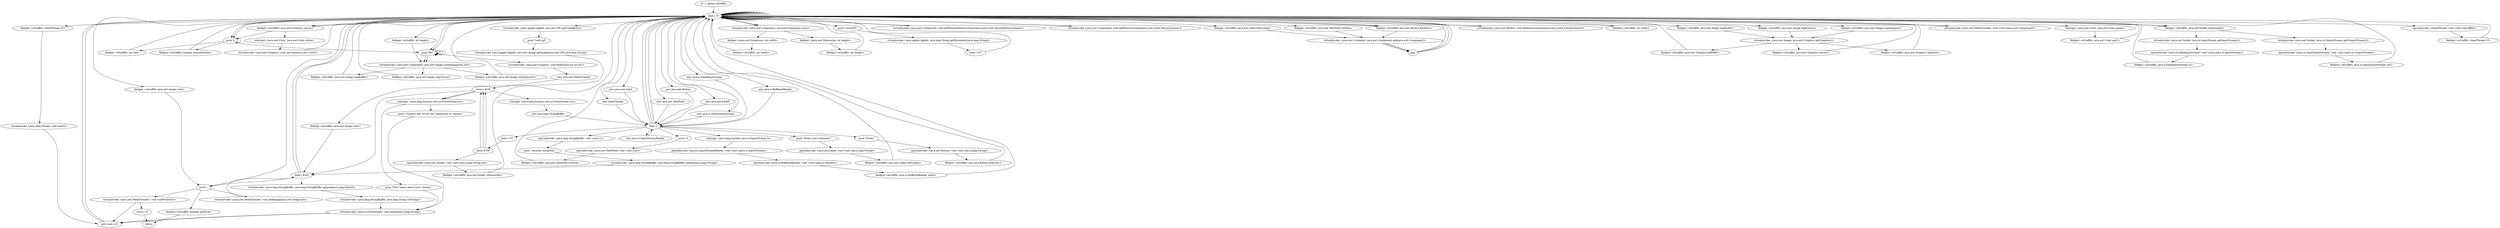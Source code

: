 digraph "" {
    "r0 := @this: eGraffiti"
    "load.r r0"
    "r0 := @this: eGraffiti"->"load.r r0";
    "push 0"
    "load.r r0"->"push 0";
    "fieldput <eGraffiti: int tool>"
    "push 0"->"fieldput <eGraffiti: int tool>";
    "fieldput <eGraffiti: int tool>"->"load.r r0";
    "load.r r0"->"push 0";
    "fieldput <eGraffiti: boolean mouseDownn>"
    "push 0"->"fieldput <eGraffiti: boolean mouseDownn>";
    "fieldput <eGraffiti: boolean mouseDownn>"->"load.r r0";
    "load.r r0"->"load.r r0";
    "virtualinvoke <java.awt.Component: java.awt.Dimension size()>"
    "load.r r0"->"virtualinvoke <java.awt.Component: java.awt.Dimension size()>";
    "fieldget <java.awt.Dimension: int height>"
    "virtualinvoke <java.awt.Component: java.awt.Dimension size()>"->"fieldget <java.awt.Dimension: int height>";
    "fieldput <eGraffiti: int height>"
    "fieldget <java.awt.Dimension: int height>"->"fieldput <eGraffiti: int height>";
    "fieldput <eGraffiti: int height>"->"load.r r0";
    "load.r r0"->"load.r r0";
    "load.r r0"->"virtualinvoke <java.awt.Component: java.awt.Dimension size()>";
    "fieldget <java.awt.Dimension: int width>"
    "virtualinvoke <java.awt.Component: java.awt.Dimension size()>"->"fieldget <java.awt.Dimension: int width>";
    "fieldput <eGraffiti: int width>"
    "fieldget <java.awt.Dimension: int width>"->"fieldput <eGraffiti: int width>";
    "fieldput <eGraffiti: int width>"->"load.r r0";
    "push \"serverIP\""
    "load.r r0"->"push \"serverIP\"";
    "virtualinvoke <java.applet.Applet: java.lang.String getParameter(java.lang.String)>"
    "push \"serverIP\""->"virtualinvoke <java.applet.Applet: java.lang.String getParameter(java.lang.String)>";
    "store.r r57"
    "virtualinvoke <java.applet.Applet: java.lang.String getParameter(java.lang.String)>"->"store.r r57";
    "store.r r57"->"load.r r0";
    "load.r r0"->"load.r r0";
    "virtualinvoke <java.awt.Component: void addMouseMotionListener(java.awt.event.MouseMotionListener)>"
    "load.r r0"->"virtualinvoke <java.awt.Component: void addMouseMotionListener(java.awt.event.MouseMotionListener)>";
    "virtualinvoke <java.awt.Component: void addMouseMotionListener(java.awt.event.MouseMotionListener)>"->"load.r r0";
    "load.r r0"->"load.r r0";
    "virtualinvoke <java.awt.Component: void addMouseListener(java.awt.event.MouseListener)>"
    "load.r r0"->"virtualinvoke <java.awt.Component: void addMouseListener(java.awt.event.MouseListener)>";
    "virtualinvoke <java.awt.Component: void addMouseListener(java.awt.event.MouseListener)>"->"load.r r0";
    "new java.awt.Label"
    "load.r r0"->"new java.awt.Label";
    "dup1.r"
    "new java.awt.Label"->"dup1.r";
    "push \"Enter your nickname:\""
    "dup1.r"->"push \"Enter your nickname:\"";
    "specialinvoke <java.awt.Label: void <init>(java.lang.String)>"
    "push \"Enter your nickname:\""->"specialinvoke <java.awt.Label: void <init>(java.lang.String)>";
    "fieldput <eGraffiti: java.awt.Label lblPrompt>"
    "specialinvoke <java.awt.Label: void <init>(java.lang.String)>"->"fieldput <eGraffiti: java.awt.Label lblPrompt>";
    "fieldput <eGraffiti: java.awt.Label lblPrompt>"->"load.r r0";
    "load.r r0"->"load.r r0";
    "fieldget <eGraffiti: java.awt.Label lblPrompt>"
    "load.r r0"->"fieldget <eGraffiti: java.awt.Label lblPrompt>";
    "virtualinvoke <java.awt.Container: java.awt.Component add(java.awt.Component)>"
    "fieldget <eGraffiti: java.awt.Label lblPrompt>"->"virtualinvoke <java.awt.Container: java.awt.Component add(java.awt.Component)>";
    "pop"
    "virtualinvoke <java.awt.Container: java.awt.Component add(java.awt.Component)>"->"pop";
    "pop"->"load.r r0";
    "new java.awt.TextField"
    "load.r r0"->"new java.awt.TextField";
    "new java.awt.TextField"->"dup1.r";
    "push 15"
    "dup1.r"->"push 15";
    "specialinvoke <java.awt.TextField: void <init>(int)>"
    "push 15"->"specialinvoke <java.awt.TextField: void <init>(int)>";
    "fieldput <eGraffiti: java.awt.TextField txtNick>"
    "specialinvoke <java.awt.TextField: void <init>(int)>"->"fieldput <eGraffiti: java.awt.TextField txtNick>";
    "fieldput <eGraffiti: java.awt.TextField txtNick>"->"load.r r0";
    "load.r r0"->"load.r r0";
    "fieldget <eGraffiti: java.awt.TextField txtNick>"
    "load.r r0"->"fieldget <eGraffiti: java.awt.TextField txtNick>";
    "fieldget <eGraffiti: java.awt.TextField txtNick>"->"virtualinvoke <java.awt.Container: java.awt.Component add(java.awt.Component)>";
    "virtualinvoke <java.awt.Container: java.awt.Component add(java.awt.Component)>"->"pop";
    "pop"->"load.r r0";
    "new java.awt.Button"
    "load.r r0"->"new java.awt.Button";
    "new java.awt.Button"->"dup1.r";
    "push \"Enter\""
    "dup1.r"->"push \"Enter\"";
    "specialinvoke <java.awt.Button: void <init>(java.lang.String)>"
    "push \"Enter\""->"specialinvoke <java.awt.Button: void <init>(java.lang.String)>";
    "fieldput <eGraffiti: java.awt.Button btnEnter>"
    "specialinvoke <java.awt.Button: void <init>(java.lang.String)>"->"fieldput <eGraffiti: java.awt.Button btnEnter>";
    "fieldput <eGraffiti: java.awt.Button btnEnter>"->"load.r r0";
    "load.r r0"->"load.r r0";
    "fieldget <eGraffiti: java.awt.Button btnEnter>"
    "load.r r0"->"fieldget <eGraffiti: java.awt.Button btnEnter>";
    "fieldget <eGraffiti: java.awt.Button btnEnter>"->"virtualinvoke <java.awt.Container: java.awt.Component add(java.awt.Component)>";
    "virtualinvoke <java.awt.Container: java.awt.Component add(java.awt.Component)>"->"pop";
    "pop"->"load.r r0";
    "load.r r0"->"fieldget <eGraffiti: java.awt.Button btnEnter>";
    "fieldget <eGraffiti: java.awt.Button btnEnter>"->"load.r r0";
    "virtualinvoke <java.awt.Button: void addActionListener(java.awt.event.ActionListener)>"
    "load.r r0"->"virtualinvoke <java.awt.Button: void addActionListener(java.awt.event.ActionListener)>";
    "virtualinvoke <java.awt.Button: void addActionListener(java.awt.event.ActionListener)>"->"load.r r0";
    "load.r r0"->"load.r r0";
    "load.r r0"->"load.r r0";
    "fieldget <eGraffiti: int width>"
    "load.r r0"->"fieldget <eGraffiti: int width>";
    "fieldget <eGraffiti: int width>"->"load.r r0";
    "fieldget <eGraffiti: int height>"
    "load.r r0"->"fieldget <eGraffiti: int height>";
    "virtualinvoke <java.awt.Component: java.awt.Image createImage(int,int)>"
    "fieldget <eGraffiti: int height>"->"virtualinvoke <java.awt.Component: java.awt.Image createImage(int,int)>";
    "fieldput <eGraffiti: java.awt.Image imgBuffer>"
    "virtualinvoke <java.awt.Component: java.awt.Image createImage(int,int)>"->"fieldput <eGraffiti: java.awt.Image imgBuffer>";
    "fieldput <eGraffiti: java.awt.Image imgBuffer>"->"load.r r0";
    "load.r r0"->"load.r r0";
    "fieldget <eGraffiti: java.awt.Image imgBuffer>"
    "load.r r0"->"fieldget <eGraffiti: java.awt.Image imgBuffer>";
    "virtualinvoke <java.awt.Image: java.awt.Graphics getGraphics()>"
    "fieldget <eGraffiti: java.awt.Image imgBuffer>"->"virtualinvoke <java.awt.Image: java.awt.Graphics getGraphics()>";
    "fieldput <eGraffiti: java.awt.Graphics grBuffer>"
    "virtualinvoke <java.awt.Image: java.awt.Graphics getGraphics()>"->"fieldput <eGraffiti: java.awt.Graphics grBuffer>";
    "fieldput <eGraffiti: java.awt.Graphics grBuffer>"->"load.r r0";
    "load.r r0"->"load.r r0";
    "push 600"
    "load.r r0"->"push 600";
    "push 600"->"push 600";
    "push 600"->"virtualinvoke <java.awt.Component: java.awt.Image createImage(int,int)>";
    "fieldput <eGraffiti: java.awt.Image imgCanvas>"
    "virtualinvoke <java.awt.Component: java.awt.Image createImage(int,int)>"->"fieldput <eGraffiti: java.awt.Image imgCanvas>";
    "fieldput <eGraffiti: java.awt.Image imgCanvas>"->"load.r r0";
    "load.r r0"->"load.r r0";
    "fieldget <eGraffiti: java.awt.Image imgCanvas>"
    "load.r r0"->"fieldget <eGraffiti: java.awt.Image imgCanvas>";
    "fieldget <eGraffiti: java.awt.Image imgCanvas>"->"virtualinvoke <java.awt.Image: java.awt.Graphics getGraphics()>";
    "fieldput <eGraffiti: java.awt.Graphics canvas>"
    "virtualinvoke <java.awt.Image: java.awt.Graphics getGraphics()>"->"fieldput <eGraffiti: java.awt.Graphics canvas>";
    "fieldput <eGraffiti: java.awt.Graphics canvas>"->"load.r r0";
    "load.r r0"->"load.r r0";
    "load.r r0"->"push 600";
    "push 600"->"push 600";
    "push 600"->"virtualinvoke <java.awt.Component: java.awt.Image createImage(int,int)>";
    "fieldput <eGraffiti: java.awt.Image imgTopLayer>"
    "virtualinvoke <java.awt.Component: java.awt.Image createImage(int,int)>"->"fieldput <eGraffiti: java.awt.Image imgTopLayer>";
    "fieldput <eGraffiti: java.awt.Image imgTopLayer>"->"load.r r0";
    "load.r r0"->"load.r r0";
    "fieldget <eGraffiti: java.awt.Image imgTopLayer>"
    "load.r r0"->"fieldget <eGraffiti: java.awt.Image imgTopLayer>";
    "fieldget <eGraffiti: java.awt.Image imgTopLayer>"->"virtualinvoke <java.awt.Image: java.awt.Graphics getGraphics()>";
    "fieldput <eGraffiti: java.awt.Graphics topLayer>"
    "virtualinvoke <java.awt.Image: java.awt.Graphics getGraphics()>"->"fieldput <eGraffiti: java.awt.Graphics topLayer>";
    "fieldput <eGraffiti: java.awt.Graphics topLayer>"->"load.r r0";
    "fieldget <eGraffiti: java.awt.Graphics canvas>"
    "load.r r0"->"fieldget <eGraffiti: java.awt.Graphics canvas>";
    "staticget <java.awt.Color: java.awt.Color white>"
    "fieldget <eGraffiti: java.awt.Graphics canvas>"->"staticget <java.awt.Color: java.awt.Color white>";
    "virtualinvoke <java.awt.Graphics: void setColor(java.awt.Color)>"
    "staticget <java.awt.Color: java.awt.Color white>"->"virtualinvoke <java.awt.Graphics: void setColor(java.awt.Color)>";
    "virtualinvoke <java.awt.Graphics: void setColor(java.awt.Color)>"->"load.r r0";
    "load.r r0"->"fieldget <eGraffiti: java.awt.Graphics canvas>";
    "fieldget <eGraffiti: java.awt.Graphics canvas>"->"push 0";
    "push 0"->"push 0";
    "push 0"->"push 600";
    "push 600"->"push 600";
    "virtualinvoke <java.awt.Graphics: void fillRect(int,int,int,int)>"
    "push 600"->"virtualinvoke <java.awt.Graphics: void fillRect(int,int,int,int)>";
    "new java.awt.MediaTracker"
    "virtualinvoke <java.awt.Graphics: void fillRect(int,int,int,int)>"->"new java.awt.MediaTracker";
    "store.r $r28"
    "new java.awt.MediaTracker"->"store.r $r28";
    "load.r $r28"
    "store.r $r28"->"load.r $r28";
    "load.r $r28"->"load.r r0";
    "specialinvoke <java.awt.MediaTracker: void <init>(java.awt.Component)>"
    "load.r r0"->"specialinvoke <java.awt.MediaTracker: void <init>(java.awt.Component)>";
    "specialinvoke <java.awt.MediaTracker: void <init>(java.awt.Component)>"->"load.r r0";
    "load.r r0"->"load.r r0";
    "load.r r0"->"load.r r0";
    "virtualinvoke <java.applet.Applet: java.net.URL getCodeBase()>"
    "load.r r0"->"virtualinvoke <java.applet.Applet: java.net.URL getCodeBase()>";
    "push \"tools.gif\""
    "virtualinvoke <java.applet.Applet: java.net.URL getCodeBase()>"->"push \"tools.gif\"";
    "virtualinvoke <java.applet.Applet: java.awt.Image getImage(java.net.URL,java.lang.String)>"
    "push \"tools.gif\""->"virtualinvoke <java.applet.Applet: java.awt.Image getImage(java.net.URL,java.lang.String)>";
    "fieldput <eGraffiti: java.awt.Image tools>"
    "virtualinvoke <java.applet.Applet: java.awt.Image getImage(java.net.URL,java.lang.String)>"->"fieldput <eGraffiti: java.awt.Image tools>";
    "fieldput <eGraffiti: java.awt.Image tools>"->"load.r $r28";
    "load.r $r28"->"load.r r0";
    "fieldget <eGraffiti: java.awt.Image tools>"
    "load.r r0"->"fieldget <eGraffiti: java.awt.Image tools>";
    "push 1"
    "fieldget <eGraffiti: java.awt.Image tools>"->"push 1";
    "virtualinvoke <java.awt.MediaTracker: void addImage(java.awt.Image,int)>"
    "push 1"->"virtualinvoke <java.awt.MediaTracker: void addImage(java.awt.Image,int)>";
    "virtualinvoke <java.awt.MediaTracker: void addImage(java.awt.Image,int)>"->"load.r $r28";
    "load.r $r28"->"push 1";
    "virtualinvoke <java.awt.MediaTracker: void waitForID(int)>"
    "push 1"->"virtualinvoke <java.awt.MediaTracker: void waitForID(int)>";
    "goto load.r r0"
    "virtualinvoke <java.awt.MediaTracker: void waitForID(int)>"->"goto load.r r0";
    "goto load.r r0"->"load.r r0";
    "staticget <java.awt.Color: java.awt.Color green>"
    "load.r r0"->"staticget <java.awt.Color: java.awt.Color green>";
    "fieldput <eGraffiti: java.awt.Color palC>"
    "staticget <java.awt.Color: java.awt.Color green>"->"fieldput <eGraffiti: java.awt.Color palC>";
    "fieldput <eGraffiti: java.awt.Color palC>"->"load.r r0";
    "new java.net.Socket"
    "load.r r0"->"new java.net.Socket";
    "new java.net.Socket"->"dup1.r";
    "load.r r57"
    "dup1.r"->"load.r r57";
    "push 8754"
    "load.r r57"->"push 8754";
    "push 8754"->"store.r $r28";
    "staticget <java.lang.System: java.io.PrintStream err>"
    "store.r $r28"->"staticget <java.lang.System: java.io.PrintStream err>";
    "push \"Don\'t know about host: chester.\""
    "staticget <java.lang.System: java.io.PrintStream err>"->"push \"Don\'t know about host: chester.\"";
    "virtualinvoke <java.io.PrintStream: void println(java.lang.String)>"
    "push \"Don\'t know about host: chester.\""->"virtualinvoke <java.io.PrintStream: void println(java.lang.String)>";
    "virtualinvoke <java.io.PrintStream: void println(java.lang.String)>"->"goto load.r r0";
    "goto load.r r0"->"load.r r0";
    "load.r r0"->"push 1";
    "fieldput <eGraffiti: boolean getNick>"
    "push 1"->"fieldput <eGraffiti: boolean getNick>";
    "return"
    "fieldput <eGraffiti: boolean getNick>"->"return";
    "push 8754"->"store.r $r28";
    "store.r $r28"->"staticget <java.lang.System: java.io.PrintStream err>";
    "push \"Couldn\'t get I/O for the connection to: chester.\""
    "staticget <java.lang.System: java.io.PrintStream err>"->"push \"Couldn\'t get I/O for the connection to: chester.\"";
    "push \"Couldn\'t get I/O for the connection to: chester.\""->"virtualinvoke <java.io.PrintStream: void println(java.lang.String)>";
    "virtualinvoke <java.io.PrintStream: void println(java.lang.String)>"->"goto load.r r0";
    "push 8754"->"store.r $r28";
    "staticget <java.lang.System: java.io.PrintStream out>"
    "store.r $r28"->"staticget <java.lang.System: java.io.PrintStream out>";
    "new java.lang.StringBuffer"
    "staticget <java.lang.System: java.io.PrintStream out>"->"new java.lang.StringBuffer";
    "new java.lang.StringBuffer"->"dup1.r";
    "specialinvoke <java.lang.StringBuffer: void <init>()>"
    "dup1.r"->"specialinvoke <java.lang.StringBuffer: void <init>()>";
    "push \"security exceptoin\""
    "specialinvoke <java.lang.StringBuffer: void <init>()>"->"push \"security exceptoin\"";
    "virtualinvoke <java.lang.StringBuffer: java.lang.StringBuffer append(java.lang.String)>"
    "push \"security exceptoin\""->"virtualinvoke <java.lang.StringBuffer: java.lang.StringBuffer append(java.lang.String)>";
    "virtualinvoke <java.lang.StringBuffer: java.lang.StringBuffer append(java.lang.String)>"->"load.r $r28";
    "virtualinvoke <java.lang.StringBuffer: java.lang.StringBuffer append(java.lang.Object)>"
    "load.r $r28"->"virtualinvoke <java.lang.StringBuffer: java.lang.StringBuffer append(java.lang.Object)>";
    "virtualinvoke <java.lang.StringBuffer: java.lang.String toString()>"
    "virtualinvoke <java.lang.StringBuffer: java.lang.StringBuffer append(java.lang.Object)>"->"virtualinvoke <java.lang.StringBuffer: java.lang.String toString()>";
    "virtualinvoke <java.lang.StringBuffer: java.lang.String toString()>"->"virtualinvoke <java.io.PrintStream: void println(java.lang.String)>";
    "specialinvoke <java.net.Socket: void <init>(java.lang.String,int)>"
    "push 8754"->"specialinvoke <java.net.Socket: void <init>(java.lang.String,int)>";
    "fieldput <eGraffiti: java.net.Socket clientsocket>"
    "specialinvoke <java.net.Socket: void <init>(java.lang.String,int)>"->"fieldput <eGraffiti: java.net.Socket clientsocket>";
    "fieldput <eGraffiti: java.net.Socket clientsocket>"->"load.r r0";
    "new java.io.DataOutputStream"
    "load.r r0"->"new java.io.DataOutputStream";
    "new java.io.DataOutputStream"->"dup1.r";
    "dup1.r"->"load.r r0";
    "fieldget <eGraffiti: java.net.Socket clientsocket>"
    "load.r r0"->"fieldget <eGraffiti: java.net.Socket clientsocket>";
    "virtualinvoke <java.net.Socket: java.io.OutputStream getOutputStream()>"
    "fieldget <eGraffiti: java.net.Socket clientsocket>"->"virtualinvoke <java.net.Socket: java.io.OutputStream getOutputStream()>";
    "specialinvoke <java.io.DataOutputStream: void <init>(java.io.OutputStream)>"
    "virtualinvoke <java.net.Socket: java.io.OutputStream getOutputStream()>"->"specialinvoke <java.io.DataOutputStream: void <init>(java.io.OutputStream)>";
    "fieldput <eGraffiti: java.io.DataOutputStream out>"
    "specialinvoke <java.io.DataOutputStream: void <init>(java.io.OutputStream)>"->"fieldput <eGraffiti: java.io.DataOutputStream out>";
    "fieldput <eGraffiti: java.io.DataOutputStream out>"->"load.r r0";
    "new java.io.DataInputStream"
    "load.r r0"->"new java.io.DataInputStream";
    "new java.io.DataInputStream"->"dup1.r";
    "dup1.r"->"load.r r0";
    "load.r r0"->"fieldget <eGraffiti: java.net.Socket clientsocket>";
    "virtualinvoke <java.net.Socket: java.io.InputStream getInputStream()>"
    "fieldget <eGraffiti: java.net.Socket clientsocket>"->"virtualinvoke <java.net.Socket: java.io.InputStream getInputStream()>";
    "specialinvoke <java.io.DataInputStream: void <init>(java.io.InputStream)>"
    "virtualinvoke <java.net.Socket: java.io.InputStream getInputStream()>"->"specialinvoke <java.io.DataInputStream: void <init>(java.io.InputStream)>";
    "fieldput <eGraffiti: java.io.DataInputStream in>"
    "specialinvoke <java.io.DataInputStream: void <init>(java.io.InputStream)>"->"fieldput <eGraffiti: java.io.DataInputStream in>";
    "fieldput <eGraffiti: java.io.DataInputStream in>"->"load.r r0";
    "new java.io.BufferedReader"
    "load.r r0"->"new java.io.BufferedReader";
    "new java.io.BufferedReader"->"dup1.r";
    "new java.io.InputStreamReader"
    "dup1.r"->"new java.io.InputStreamReader";
    "new java.io.InputStreamReader"->"dup1.r";
    "staticget <java.lang.System: java.io.InputStream in>"
    "dup1.r"->"staticget <java.lang.System: java.io.InputStream in>";
    "specialinvoke <java.io.InputStreamReader: void <init>(java.io.InputStream)>"
    "staticget <java.lang.System: java.io.InputStream in>"->"specialinvoke <java.io.InputStreamReader: void <init>(java.io.InputStream)>";
    "specialinvoke <java.io.BufferedReader: void <init>(java.io.Reader)>"
    "specialinvoke <java.io.InputStreamReader: void <init>(java.io.InputStream)>"->"specialinvoke <java.io.BufferedReader: void <init>(java.io.Reader)>";
    "fieldput <eGraffiti: java.io.BufferedReader stdIn>"
    "specialinvoke <java.io.BufferedReader: void <init>(java.io.Reader)>"->"fieldput <eGraffiti: java.io.BufferedReader stdIn>";
    "fieldput <eGraffiti: java.io.BufferedReader stdIn>"->"load.r r0";
    "new clientThread"
    "load.r r0"->"new clientThread";
    "new clientThread"->"dup1.r";
    "dup1.r"->"load.r r0";
    "specialinvoke <clientThread: void <init>(eGraffiti)>"
    "load.r r0"->"specialinvoke <clientThread: void <init>(eGraffiti)>";
    "fieldput <eGraffiti: clientThread cT>"
    "specialinvoke <clientThread: void <init>(eGraffiti)>"->"fieldput <eGraffiti: clientThread cT>";
    "fieldput <eGraffiti: clientThread cT>"->"load.r r0";
    "fieldget <eGraffiti: clientThread cT>"
    "load.r r0"->"fieldget <eGraffiti: clientThread cT>";
    "virtualinvoke <java.lang.Thread: void start()>"
    "fieldget <eGraffiti: clientThread cT>"->"virtualinvoke <java.lang.Thread: void start()>";
    "virtualinvoke <java.lang.Thread: void start()>"->"goto load.r r0";
    "store.r r0"
    "virtualinvoke <java.awt.MediaTracker: void waitForID(int)>"->"store.r r0";
    "store.r r0"->"return";
}
